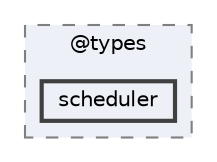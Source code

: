 digraph "pkiclassroomrescheduler/src/main/frontend/node_modules/@types/scheduler"
{
 // LATEX_PDF_SIZE
  bgcolor="transparent";
  edge [fontname=Helvetica,fontsize=10,labelfontname=Helvetica,labelfontsize=10];
  node [fontname=Helvetica,fontsize=10,shape=box,height=0.2,width=0.4];
  compound=true
  subgraph clusterdir_4e994157bc6d0b5f80f6b9b3b1e8b410 {
    graph [ bgcolor="#edf0f7", pencolor="grey50", label="@types", fontname=Helvetica,fontsize=10 style="filled,dashed", URL="dir_4e994157bc6d0b5f80f6b9b3b1e8b410.html",tooltip=""]
  dir_9c49f4434e20fdc92f6af0225d768399 [label="scheduler", fillcolor="#edf0f7", color="grey25", style="filled,bold", URL="dir_9c49f4434e20fdc92f6af0225d768399.html",tooltip=""];
  }
}
